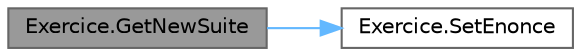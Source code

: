 digraph "Exercice.GetNewSuite"
{
 // LATEX_PDF_SIZE
  bgcolor="transparent";
  edge [fontname=Helvetica,fontsize=10,labelfontname=Helvetica,labelfontsize=10];
  node [fontname=Helvetica,fontsize=10,shape=box,height=0.2,width=0.4];
  rankdir="LR";
  Node1 [id="Node000001",label="Exercice.GetNewSuite",height=0.2,width=0.4,color="gray40", fillcolor="grey60", style="filled", fontcolor="black",tooltip="Sert à (re)génèrer l'exercice."];
  Node1 -> Node2 [id="edge1_Node000001_Node000002",color="steelblue1",style="solid",tooltip=" "];
  Node2 [id="Node000002",label="Exercice.SetEnonce",height=0.2,width=0.4,color="grey40", fillcolor="white", style="filled",URL="$class_exercice.html#aaee8856bd1ba57c711ced217505a8935",tooltip="Servira à générer l'énoncé et le format de réponse correspondant au type d'exercice."];
}
